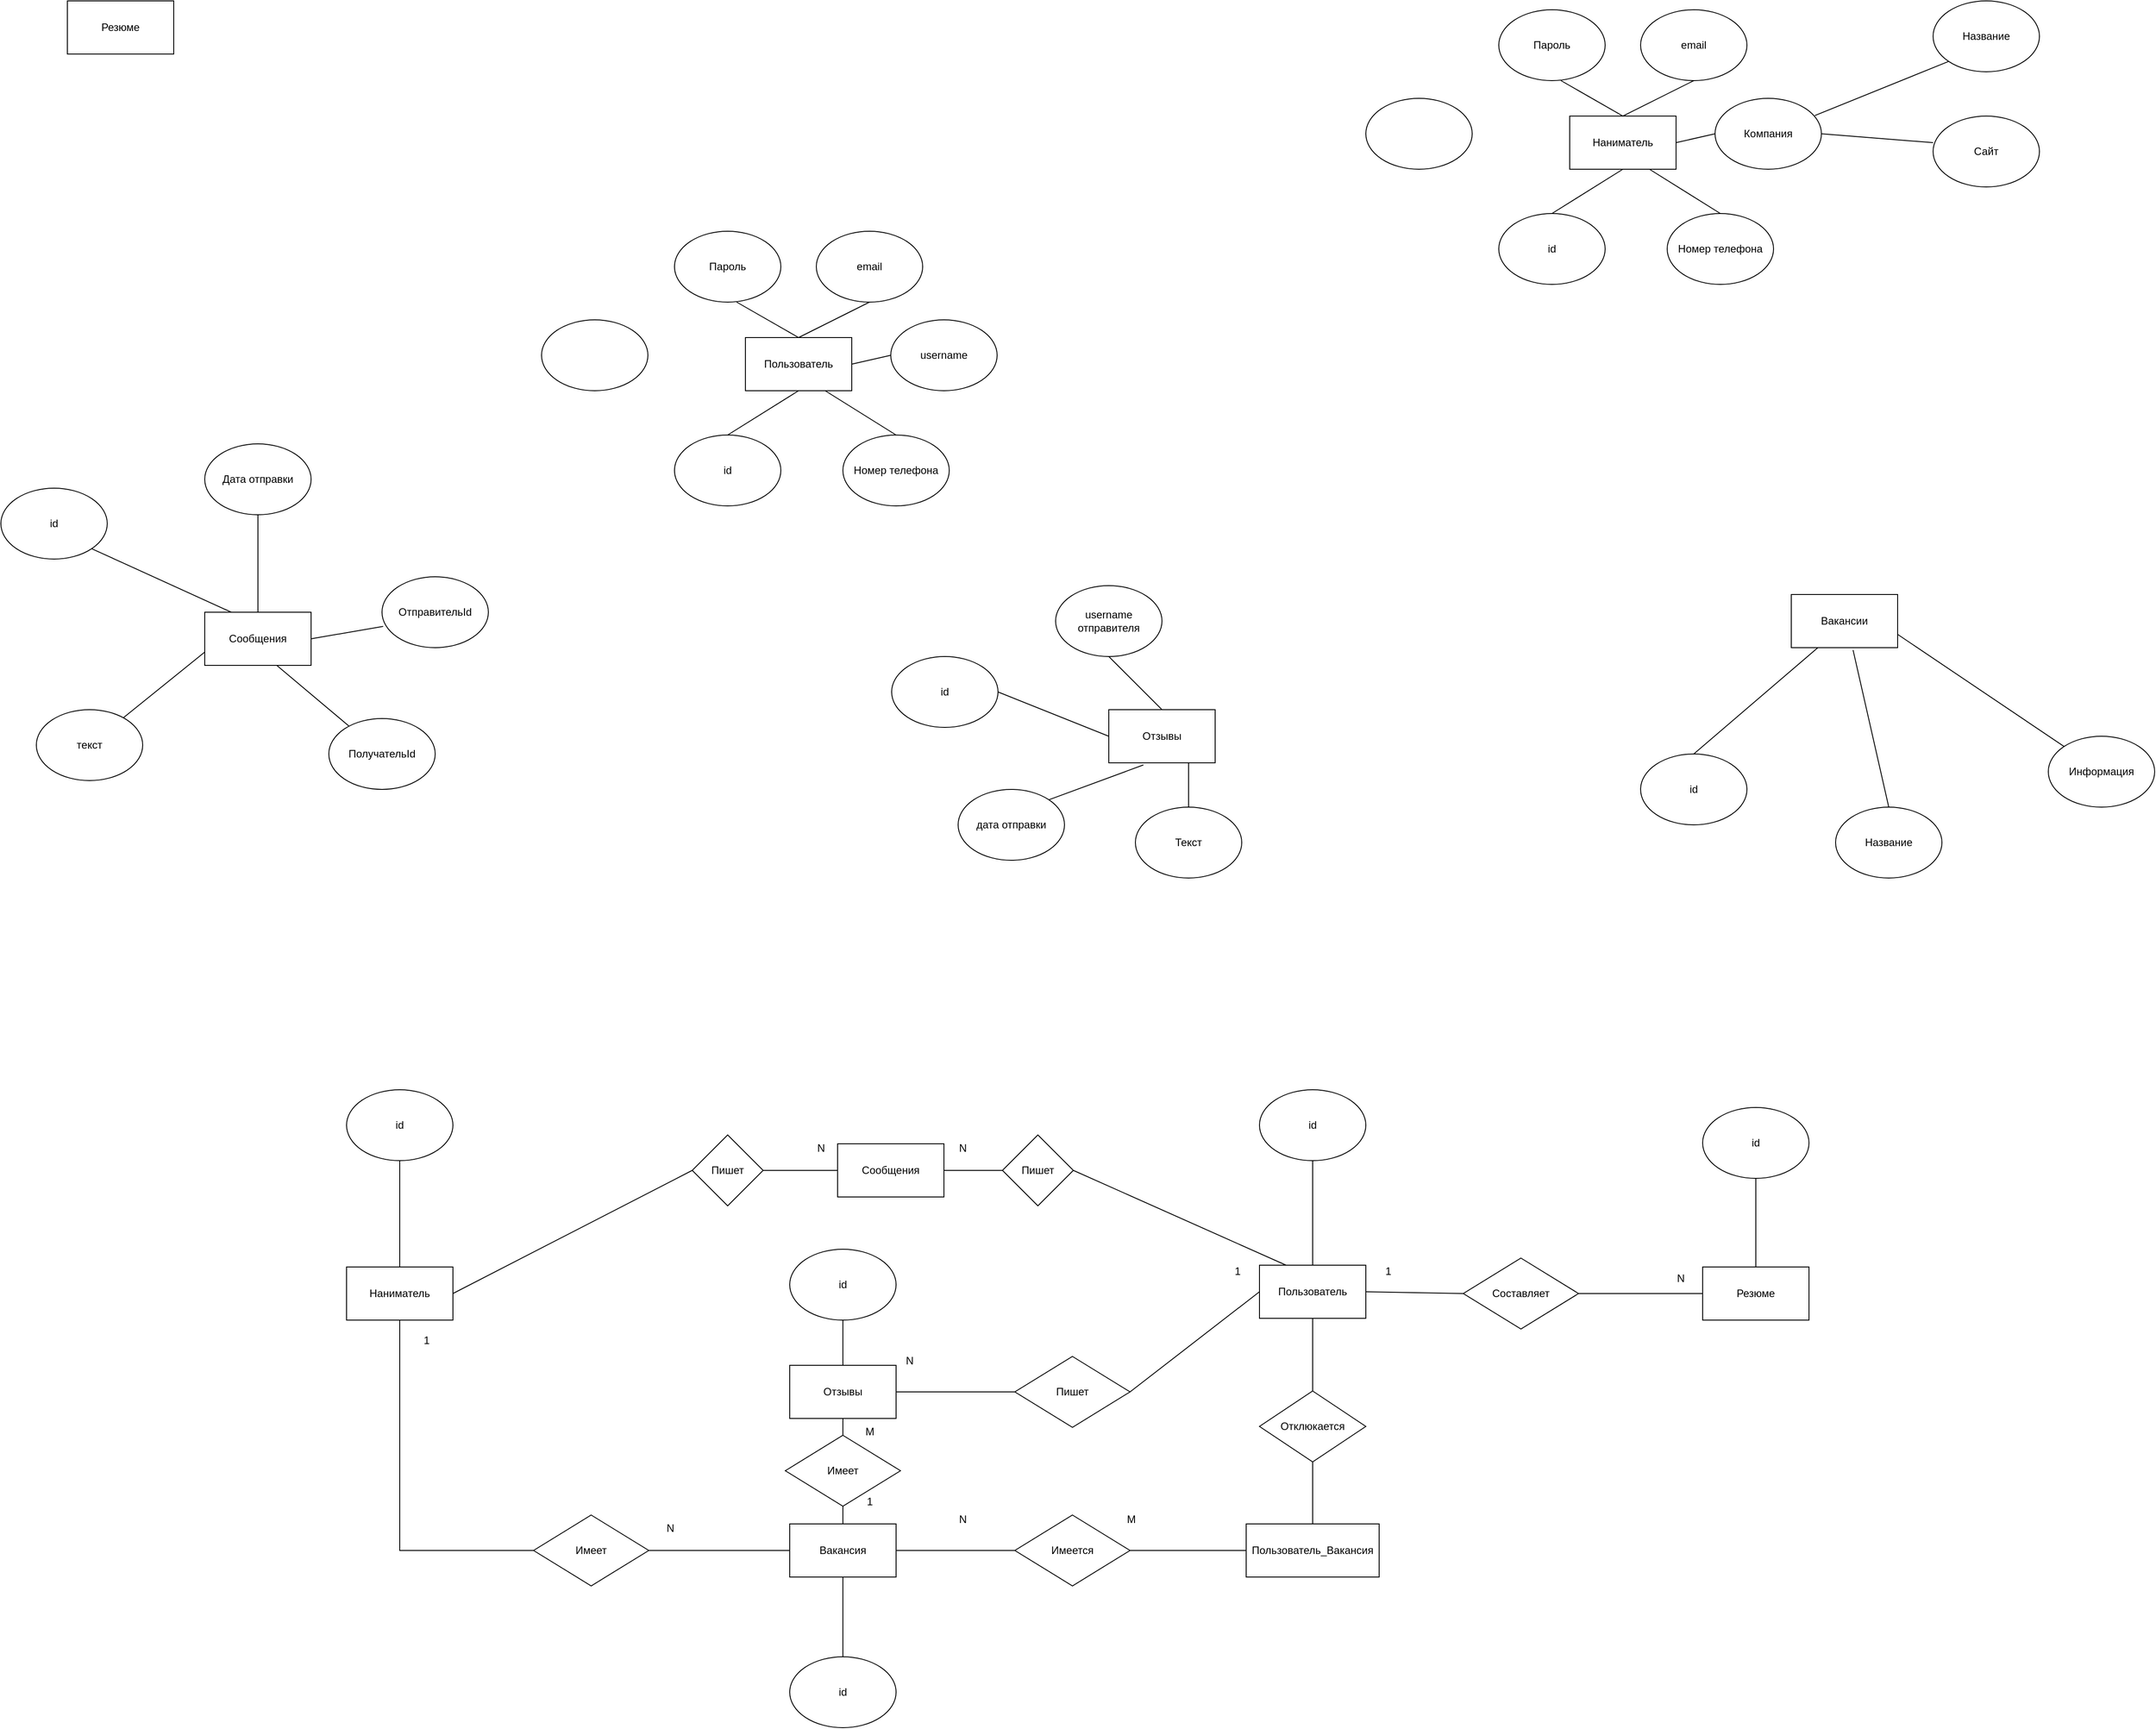 <mxfile version="24.8.4">
  <diagram name="Страница — 1" id="295Qwzn2GE-KxjHTh411">
    <mxGraphModel dx="3695" dy="2729" grid="1" gridSize="10" guides="1" tooltips="1" connect="1" arrows="1" fold="1" page="1" pageScale="1" pageWidth="827" pageHeight="1169" math="0" shadow="0">
      <root>
        <mxCell id="0" />
        <mxCell id="1" parent="0" />
        <mxCell id="BakAv0Op0QZZxzusyK7l-1" value="Пользователь" style="rounded=0;whiteSpace=wrap;html=1;" parent="1" vertex="1">
          <mxGeometry x="250" y="320" width="120" height="60" as="geometry" />
        </mxCell>
        <mxCell id="BakAv0Op0QZZxzusyK7l-3" value="Сообщения" style="rounded=0;whiteSpace=wrap;html=1;" parent="1" vertex="1">
          <mxGeometry x="-360" y="630" width="120" height="60" as="geometry" />
        </mxCell>
        <mxCell id="BakAv0Op0QZZxzusyK7l-4" value="Отзывы" style="rounded=0;whiteSpace=wrap;html=1;" parent="1" vertex="1">
          <mxGeometry x="660" y="740" width="120" height="60" as="geometry" />
        </mxCell>
        <mxCell id="BakAv0Op0QZZxzusyK7l-5" value="Резюме" style="rounded=0;whiteSpace=wrap;html=1;" parent="1" vertex="1">
          <mxGeometry x="-515" y="-60" width="120" height="60" as="geometry" />
        </mxCell>
        <mxCell id="BakAv0Op0QZZxzusyK7l-9" value="" style="ellipse;whiteSpace=wrap;html=1;" parent="1" vertex="1">
          <mxGeometry x="20" y="300" width="120" height="80" as="geometry" />
        </mxCell>
        <mxCell id="BakAv0Op0QZZxzusyK7l-11" value="Пароль" style="ellipse;whiteSpace=wrap;html=1;" parent="1" vertex="1">
          <mxGeometry x="170" y="200" width="120" height="80" as="geometry" />
        </mxCell>
        <mxCell id="BakAv0Op0QZZxzusyK7l-12" value="email" style="ellipse;whiteSpace=wrap;html=1;" parent="1" vertex="1">
          <mxGeometry x="330" y="200" width="120" height="80" as="geometry" />
        </mxCell>
        <mxCell id="BakAv0Op0QZZxzusyK7l-15" value="" style="endArrow=none;html=1;rounded=0;exitX=0.585;exitY=1;exitDx=0;exitDy=0;exitPerimeter=0;entryX=0.5;entryY=0;entryDx=0;entryDy=0;" parent="1" source="BakAv0Op0QZZxzusyK7l-11" target="BakAv0Op0QZZxzusyK7l-1" edge="1">
          <mxGeometry width="50" height="50" relative="1" as="geometry">
            <mxPoint x="320" y="550" as="sourcePoint" />
            <mxPoint x="370" y="500" as="targetPoint" />
          </mxGeometry>
        </mxCell>
        <mxCell id="BakAv0Op0QZZxzusyK7l-16" value="" style="endArrow=none;html=1;rounded=0;entryX=0.5;entryY=1;entryDx=0;entryDy=0;exitX=0.5;exitY=0;exitDx=0;exitDy=0;" parent="1" source="BakAv0Op0QZZxzusyK7l-1" target="BakAv0Op0QZZxzusyK7l-12" edge="1">
          <mxGeometry width="50" height="50" relative="1" as="geometry">
            <mxPoint x="400" y="420" as="sourcePoint" />
            <mxPoint x="450" y="370" as="targetPoint" />
          </mxGeometry>
        </mxCell>
        <mxCell id="BakAv0Op0QZZxzusyK7l-17" value="username" style="ellipse;whiteSpace=wrap;html=1;" parent="1" vertex="1">
          <mxGeometry x="414" y="300" width="120" height="80" as="geometry" />
        </mxCell>
        <mxCell id="BakAv0Op0QZZxzusyK7l-18" value="" style="endArrow=none;html=1;rounded=0;entryX=0;entryY=0.5;entryDx=0;entryDy=0;exitX=1;exitY=0.5;exitDx=0;exitDy=0;" parent="1" source="BakAv0Op0QZZxzusyK7l-1" target="BakAv0Op0QZZxzusyK7l-17" edge="1">
          <mxGeometry width="50" height="50" relative="1" as="geometry">
            <mxPoint x="310" y="490" as="sourcePoint" />
            <mxPoint x="360" y="440" as="targetPoint" />
          </mxGeometry>
        </mxCell>
        <mxCell id="BakAv0Op0QZZxzusyK7l-19" value="Номер телефона" style="ellipse;whiteSpace=wrap;html=1;" parent="1" vertex="1">
          <mxGeometry x="360" y="430" width="120" height="80" as="geometry" />
        </mxCell>
        <mxCell id="BakAv0Op0QZZxzusyK7l-20" value="" style="endArrow=none;html=1;rounded=0;entryX=0.75;entryY=1;entryDx=0;entryDy=0;exitX=0.5;exitY=0;exitDx=0;exitDy=0;" parent="1" source="BakAv0Op0QZZxzusyK7l-19" target="BakAv0Op0QZZxzusyK7l-1" edge="1">
          <mxGeometry width="50" height="50" relative="1" as="geometry">
            <mxPoint x="200" y="580" as="sourcePoint" />
            <mxPoint x="250" y="530" as="targetPoint" />
          </mxGeometry>
        </mxCell>
        <mxCell id="BakAv0Op0QZZxzusyK7l-21" value="id" style="ellipse;whiteSpace=wrap;html=1;" parent="1" vertex="1">
          <mxGeometry x="170" y="430" width="120" height="80" as="geometry" />
        </mxCell>
        <mxCell id="BakAv0Op0QZZxzusyK7l-23" value="" style="endArrow=none;html=1;rounded=0;entryX=0.5;entryY=1;entryDx=0;entryDy=0;exitX=0.5;exitY=0;exitDx=0;exitDy=0;" parent="1" source="BakAv0Op0QZZxzusyK7l-21" target="BakAv0Op0QZZxzusyK7l-1" edge="1">
          <mxGeometry width="50" height="50" relative="1" as="geometry">
            <mxPoint x="320" y="590" as="sourcePoint" />
            <mxPoint x="370" y="540" as="targetPoint" />
          </mxGeometry>
        </mxCell>
        <mxCell id="BakAv0Op0QZZxzusyK7l-44" value="Вакансии" style="rounded=0;whiteSpace=wrap;html=1;" parent="1" vertex="1">
          <mxGeometry x="1430" y="610" width="120" height="60" as="geometry" />
        </mxCell>
        <mxCell id="BakAv0Op0QZZxzusyK7l-47" value="id" style="ellipse;whiteSpace=wrap;html=1;" parent="1" vertex="1">
          <mxGeometry x="1260" y="790" width="120" height="80" as="geometry" />
        </mxCell>
        <mxCell id="BakAv0Op0QZZxzusyK7l-48" value="" style="endArrow=none;html=1;rounded=0;entryX=0.25;entryY=1;entryDx=0;entryDy=0;exitX=0.5;exitY=0;exitDx=0;exitDy=0;" parent="1" source="BakAv0Op0QZZxzusyK7l-47" target="BakAv0Op0QZZxzusyK7l-44" edge="1">
          <mxGeometry width="50" height="50" relative="1" as="geometry">
            <mxPoint x="1500" y="830" as="sourcePoint" />
            <mxPoint x="1550" y="780" as="targetPoint" />
          </mxGeometry>
        </mxCell>
        <mxCell id="BakAv0Op0QZZxzusyK7l-53" value="Наниматель" style="rounded=0;whiteSpace=wrap;html=1;" parent="1" vertex="1">
          <mxGeometry x="-200" y="1369" width="120" height="60" as="geometry" />
        </mxCell>
        <mxCell id="BakAv0Op0QZZxzusyK7l-54" value="id" style="ellipse;whiteSpace=wrap;html=1;" parent="1" vertex="1">
          <mxGeometry x="-200" y="1169" width="120" height="80" as="geometry" />
        </mxCell>
        <mxCell id="BakAv0Op0QZZxzusyK7l-57" value="Имеется" style="rhombus;whiteSpace=wrap;html=1;" parent="1" vertex="1">
          <mxGeometry x="554" y="1649" width="130" height="80" as="geometry" />
        </mxCell>
        <mxCell id="BakAv0Op0QZZxzusyK7l-58" value="Вакансия" style="rounded=0;whiteSpace=wrap;html=1;" parent="1" vertex="1">
          <mxGeometry x="300" y="1659" width="120" height="60" as="geometry" />
        </mxCell>
        <mxCell id="BakAv0Op0QZZxzusyK7l-59" value="id" style="ellipse;whiteSpace=wrap;html=1;" parent="1" vertex="1">
          <mxGeometry x="300" y="1809" width="120" height="80" as="geometry" />
        </mxCell>
        <mxCell id="BakAv0Op0QZZxzusyK7l-60" value="" style="endArrow=none;html=1;rounded=0;entryX=0.5;entryY=1;entryDx=0;entryDy=0;exitX=0.5;exitY=0;exitDx=0;exitDy=0;" parent="1" source="BakAv0Op0QZZxzusyK7l-53" target="BakAv0Op0QZZxzusyK7l-54" edge="1">
          <mxGeometry width="50" height="50" relative="1" as="geometry">
            <mxPoint x="-140" y="1299" as="sourcePoint" />
            <mxPoint x="-90" y="1249" as="targetPoint" />
          </mxGeometry>
        </mxCell>
        <mxCell id="BakAv0Op0QZZxzusyK7l-68" value="1" style="text;html=1;align=center;verticalAlign=middle;resizable=0;points=[];autosize=1;strokeColor=none;fillColor=none;" parent="1" vertex="1">
          <mxGeometry x="375" y="1619" width="30" height="30" as="geometry" />
        </mxCell>
        <mxCell id="BakAv0Op0QZZxzusyK7l-69" value="1" style="text;html=1;align=center;verticalAlign=middle;resizable=0;points=[];autosize=1;strokeColor=none;fillColor=none;" parent="1" vertex="1">
          <mxGeometry x="-125" y="1437" width="30" height="30" as="geometry" />
        </mxCell>
        <mxCell id="8bTpmSat7IOIBBQfmD_l-1" value="Наниматель" style="rounded=0;whiteSpace=wrap;html=1;" parent="1" vertex="1">
          <mxGeometry x="1180" y="70" width="120" height="60" as="geometry" />
        </mxCell>
        <mxCell id="8bTpmSat7IOIBBQfmD_l-2" value="" style="ellipse;whiteSpace=wrap;html=1;" parent="1" vertex="1">
          <mxGeometry x="950" y="50" width="120" height="80" as="geometry" />
        </mxCell>
        <mxCell id="8bTpmSat7IOIBBQfmD_l-3" value="Пароль" style="ellipse;whiteSpace=wrap;html=1;" parent="1" vertex="1">
          <mxGeometry x="1100" y="-50" width="120" height="80" as="geometry" />
        </mxCell>
        <mxCell id="8bTpmSat7IOIBBQfmD_l-4" value="email" style="ellipse;whiteSpace=wrap;html=1;" parent="1" vertex="1">
          <mxGeometry x="1260" y="-50" width="120" height="80" as="geometry" />
        </mxCell>
        <mxCell id="8bTpmSat7IOIBBQfmD_l-5" value="" style="endArrow=none;html=1;rounded=0;exitX=0.585;exitY=1;exitDx=0;exitDy=0;exitPerimeter=0;entryX=0.5;entryY=0;entryDx=0;entryDy=0;" parent="1" source="8bTpmSat7IOIBBQfmD_l-3" target="8bTpmSat7IOIBBQfmD_l-1" edge="1">
          <mxGeometry width="50" height="50" relative="1" as="geometry">
            <mxPoint x="1250" y="300" as="sourcePoint" />
            <mxPoint x="1300" y="250" as="targetPoint" />
          </mxGeometry>
        </mxCell>
        <mxCell id="8bTpmSat7IOIBBQfmD_l-6" value="" style="endArrow=none;html=1;rounded=0;entryX=0.5;entryY=1;entryDx=0;entryDy=0;exitX=0.5;exitY=0;exitDx=0;exitDy=0;" parent="1" source="8bTpmSat7IOIBBQfmD_l-1" target="8bTpmSat7IOIBBQfmD_l-4" edge="1">
          <mxGeometry width="50" height="50" relative="1" as="geometry">
            <mxPoint x="1330" y="170" as="sourcePoint" />
            <mxPoint x="1380" y="120" as="targetPoint" />
          </mxGeometry>
        </mxCell>
        <mxCell id="8bTpmSat7IOIBBQfmD_l-7" value="Компания" style="ellipse;whiteSpace=wrap;html=1;" parent="1" vertex="1">
          <mxGeometry x="1344" y="50" width="120" height="80" as="geometry" />
        </mxCell>
        <mxCell id="8bTpmSat7IOIBBQfmD_l-8" value="" style="endArrow=none;html=1;rounded=0;entryX=0;entryY=0.5;entryDx=0;entryDy=0;exitX=1;exitY=0.5;exitDx=0;exitDy=0;" parent="1" source="8bTpmSat7IOIBBQfmD_l-1" target="8bTpmSat7IOIBBQfmD_l-7" edge="1">
          <mxGeometry width="50" height="50" relative="1" as="geometry">
            <mxPoint x="1240" y="240" as="sourcePoint" />
            <mxPoint x="1290" y="190" as="targetPoint" />
          </mxGeometry>
        </mxCell>
        <mxCell id="8bTpmSat7IOIBBQfmD_l-9" value="Номер телефона" style="ellipse;whiteSpace=wrap;html=1;" parent="1" vertex="1">
          <mxGeometry x="1290" y="180" width="120" height="80" as="geometry" />
        </mxCell>
        <mxCell id="8bTpmSat7IOIBBQfmD_l-10" value="" style="endArrow=none;html=1;rounded=0;entryX=0.75;entryY=1;entryDx=0;entryDy=0;exitX=0.5;exitY=0;exitDx=0;exitDy=0;" parent="1" source="8bTpmSat7IOIBBQfmD_l-9" target="8bTpmSat7IOIBBQfmD_l-1" edge="1">
          <mxGeometry width="50" height="50" relative="1" as="geometry">
            <mxPoint x="1130" y="330" as="sourcePoint" />
            <mxPoint x="1180" y="280" as="targetPoint" />
          </mxGeometry>
        </mxCell>
        <mxCell id="8bTpmSat7IOIBBQfmD_l-11" value="id" style="ellipse;whiteSpace=wrap;html=1;" parent="1" vertex="1">
          <mxGeometry x="1100" y="180" width="120" height="80" as="geometry" />
        </mxCell>
        <mxCell id="8bTpmSat7IOIBBQfmD_l-12" value="" style="endArrow=none;html=1;rounded=0;entryX=0.5;entryY=1;entryDx=0;entryDy=0;exitX=0.5;exitY=0;exitDx=0;exitDy=0;" parent="1" source="8bTpmSat7IOIBBQfmD_l-11" target="8bTpmSat7IOIBBQfmD_l-1" edge="1">
          <mxGeometry width="50" height="50" relative="1" as="geometry">
            <mxPoint x="1250" y="340" as="sourcePoint" />
            <mxPoint x="1300" y="290" as="targetPoint" />
          </mxGeometry>
        </mxCell>
        <mxCell id="8bTpmSat7IOIBBQfmD_l-13" value="Название" style="ellipse;whiteSpace=wrap;html=1;" parent="1" vertex="1">
          <mxGeometry x="1590" y="-60" width="120" height="80" as="geometry" />
        </mxCell>
        <mxCell id="8bTpmSat7IOIBBQfmD_l-14" value="" style="endArrow=none;html=1;rounded=0;entryX=0;entryY=1;entryDx=0;entryDy=0;exitX=0.938;exitY=0.243;exitDx=0;exitDy=0;exitPerimeter=0;" parent="1" source="8bTpmSat7IOIBBQfmD_l-7" target="8bTpmSat7IOIBBQfmD_l-13" edge="1">
          <mxGeometry width="50" height="50" relative="1" as="geometry">
            <mxPoint x="1580" y="110" as="sourcePoint" />
            <mxPoint x="1630" y="60" as="targetPoint" />
          </mxGeometry>
        </mxCell>
        <mxCell id="8bTpmSat7IOIBBQfmD_l-15" value="Сайт" style="ellipse;whiteSpace=wrap;html=1;" parent="1" vertex="1">
          <mxGeometry x="1590" y="70" width="120" height="80" as="geometry" />
        </mxCell>
        <mxCell id="8bTpmSat7IOIBBQfmD_l-16" value="" style="endArrow=none;html=1;rounded=0;entryX=0;entryY=0.375;entryDx=0;entryDy=0;entryPerimeter=0;exitX=1;exitY=0.5;exitDx=0;exitDy=0;" parent="1" source="8bTpmSat7IOIBBQfmD_l-7" target="8bTpmSat7IOIBBQfmD_l-15" edge="1">
          <mxGeometry width="50" height="50" relative="1" as="geometry">
            <mxPoint x="1510" y="200" as="sourcePoint" />
            <mxPoint x="1560" y="150" as="targetPoint" />
          </mxGeometry>
        </mxCell>
        <mxCell id="8bTpmSat7IOIBBQfmD_l-17" value="id" style="ellipse;whiteSpace=wrap;html=1;" parent="1" vertex="1">
          <mxGeometry x="415" y="680" width="120" height="80" as="geometry" />
        </mxCell>
        <mxCell id="8bTpmSat7IOIBBQfmD_l-18" value="дата отправки" style="ellipse;whiteSpace=wrap;html=1;" parent="1" vertex="1">
          <mxGeometry x="490" y="830" width="120" height="80" as="geometry" />
        </mxCell>
        <mxCell id="8bTpmSat7IOIBBQfmD_l-19" value="Текст" style="ellipse;whiteSpace=wrap;html=1;" parent="1" vertex="1">
          <mxGeometry x="690" y="850" width="120" height="80" as="geometry" />
        </mxCell>
        <mxCell id="8bTpmSat7IOIBBQfmD_l-20" value="" style="endArrow=none;html=1;rounded=0;entryX=0;entryY=0.5;entryDx=0;entryDy=0;exitX=1;exitY=0.5;exitDx=0;exitDy=0;" parent="1" source="8bTpmSat7IOIBBQfmD_l-17" target="BakAv0Op0QZZxzusyK7l-4" edge="1">
          <mxGeometry width="50" height="50" relative="1" as="geometry">
            <mxPoint x="500" y="820" as="sourcePoint" />
            <mxPoint x="550" y="770" as="targetPoint" />
          </mxGeometry>
        </mxCell>
        <mxCell id="8bTpmSat7IOIBBQfmD_l-21" value="" style="endArrow=none;html=1;rounded=0;entryX=0.325;entryY=1.04;entryDx=0;entryDy=0;entryPerimeter=0;exitX=1;exitY=0;exitDx=0;exitDy=0;" parent="1" source="8bTpmSat7IOIBBQfmD_l-18" target="BakAv0Op0QZZxzusyK7l-4" edge="1">
          <mxGeometry width="50" height="50" relative="1" as="geometry">
            <mxPoint x="560" y="880" as="sourcePoint" />
            <mxPoint x="610" y="830" as="targetPoint" />
          </mxGeometry>
        </mxCell>
        <mxCell id="8bTpmSat7IOIBBQfmD_l-22" value="" style="endArrow=none;html=1;rounded=0;entryX=0.75;entryY=1;entryDx=0;entryDy=0;exitX=0.5;exitY=0;exitDx=0;exitDy=0;" parent="1" source="8bTpmSat7IOIBBQfmD_l-19" target="BakAv0Op0QZZxzusyK7l-4" edge="1">
          <mxGeometry width="50" height="50" relative="1" as="geometry">
            <mxPoint x="750" y="870" as="sourcePoint" />
            <mxPoint x="800" y="820" as="targetPoint" />
          </mxGeometry>
        </mxCell>
        <mxCell id="8bTpmSat7IOIBBQfmD_l-23" value="id" style="ellipse;whiteSpace=wrap;html=1;" parent="1" vertex="1">
          <mxGeometry x="-590" y="490" width="120" height="80" as="geometry" />
        </mxCell>
        <mxCell id="8bTpmSat7IOIBBQfmD_l-24" value="Дата отправки" style="ellipse;whiteSpace=wrap;html=1;" parent="1" vertex="1">
          <mxGeometry x="-360" y="440" width="120" height="80" as="geometry" />
        </mxCell>
        <mxCell id="8bTpmSat7IOIBBQfmD_l-25" value="ОтправительId" style="ellipse;whiteSpace=wrap;html=1;" parent="1" vertex="1">
          <mxGeometry x="-160" y="590" width="120" height="80" as="geometry" />
        </mxCell>
        <mxCell id="8bTpmSat7IOIBBQfmD_l-26" value="текст" style="ellipse;whiteSpace=wrap;html=1;" parent="1" vertex="1">
          <mxGeometry x="-550" y="740" width="120" height="80" as="geometry" />
        </mxCell>
        <mxCell id="8bTpmSat7IOIBBQfmD_l-27" value="username отправителя" style="ellipse;whiteSpace=wrap;html=1;" parent="1" vertex="1">
          <mxGeometry x="600" y="600" width="120" height="80" as="geometry" />
        </mxCell>
        <mxCell id="8bTpmSat7IOIBBQfmD_l-28" value="" style="endArrow=none;html=1;rounded=0;entryX=0.5;entryY=1;entryDx=0;entryDy=0;exitX=0.5;exitY=0;exitDx=0;exitDy=0;" parent="1" source="BakAv0Op0QZZxzusyK7l-4" target="8bTpmSat7IOIBBQfmD_l-27" edge="1">
          <mxGeometry width="50" height="50" relative="1" as="geometry">
            <mxPoint x="680" y="750" as="sourcePoint" />
            <mxPoint x="730" y="700" as="targetPoint" />
          </mxGeometry>
        </mxCell>
        <mxCell id="8bTpmSat7IOIBBQfmD_l-29" value="" style="endArrow=none;html=1;rounded=0;entryX=0;entryY=0.75;entryDx=0;entryDy=0;" parent="1" source="8bTpmSat7IOIBBQfmD_l-26" target="BakAv0Op0QZZxzusyK7l-3" edge="1">
          <mxGeometry width="50" height="50" relative="1" as="geometry">
            <mxPoint x="-470" y="680" as="sourcePoint" />
            <mxPoint x="-420" y="630" as="targetPoint" />
          </mxGeometry>
        </mxCell>
        <mxCell id="8bTpmSat7IOIBBQfmD_l-30" value="" style="endArrow=none;html=1;rounded=0;entryX=0.25;entryY=0;entryDx=0;entryDy=0;exitX=1;exitY=1;exitDx=0;exitDy=0;" parent="1" source="8bTpmSat7IOIBBQfmD_l-23" target="BakAv0Op0QZZxzusyK7l-3" edge="1">
          <mxGeometry width="50" height="50" relative="1" as="geometry">
            <mxPoint x="-510" y="640" as="sourcePoint" />
            <mxPoint x="-460" y="590" as="targetPoint" />
          </mxGeometry>
        </mxCell>
        <mxCell id="8bTpmSat7IOIBBQfmD_l-31" value="" style="endArrow=none;html=1;rounded=0;entryX=0.5;entryY=1;entryDx=0;entryDy=0;exitX=0.5;exitY=0;exitDx=0;exitDy=0;" parent="1" source="BakAv0Op0QZZxzusyK7l-3" target="8bTpmSat7IOIBBQfmD_l-24" edge="1">
          <mxGeometry width="50" height="50" relative="1" as="geometry">
            <mxPoint x="-280" y="620" as="sourcePoint" />
            <mxPoint x="-230" y="570" as="targetPoint" />
          </mxGeometry>
        </mxCell>
        <mxCell id="8bTpmSat7IOIBBQfmD_l-32" value="" style="endArrow=none;html=1;rounded=0;entryX=0.011;entryY=0.7;entryDx=0;entryDy=0;entryPerimeter=0;exitX=1;exitY=0.5;exitDx=0;exitDy=0;" parent="1" source="BakAv0Op0QZZxzusyK7l-3" target="8bTpmSat7IOIBBQfmD_l-25" edge="1">
          <mxGeometry width="50" height="50" relative="1" as="geometry">
            <mxPoint x="-220" y="760" as="sourcePoint" />
            <mxPoint x="-170" y="710" as="targetPoint" />
          </mxGeometry>
        </mxCell>
        <mxCell id="eR9YOrlXzDN1ILn9ln-8-1" value="Пользователь" style="rounded=0;whiteSpace=wrap;html=1;" vertex="1" parent="1">
          <mxGeometry x="830" y="1367" width="120" height="60" as="geometry" />
        </mxCell>
        <mxCell id="eR9YOrlXzDN1ILn9ln-8-2" value="id" style="ellipse;whiteSpace=wrap;html=1;" vertex="1" parent="1">
          <mxGeometry x="830" y="1169" width="120" height="80" as="geometry" />
        </mxCell>
        <mxCell id="eR9YOrlXzDN1ILn9ln-8-3" value="Отклюкается" style="rhombus;whiteSpace=wrap;html=1;" vertex="1" parent="1">
          <mxGeometry x="830" y="1509" width="120" height="80" as="geometry" />
        </mxCell>
        <mxCell id="eR9YOrlXzDN1ILn9ln-8-4" value="" style="endArrow=none;html=1;rounded=0;entryX=0.5;entryY=1;entryDx=0;entryDy=0;exitX=0.5;exitY=0;exitDx=0;exitDy=0;" edge="1" parent="1" source="eR9YOrlXzDN1ILn9ln-8-1" target="eR9YOrlXzDN1ILn9ln-8-2">
          <mxGeometry width="50" height="50" relative="1" as="geometry">
            <mxPoint x="890" y="1299" as="sourcePoint" />
            <mxPoint x="940" y="1249" as="targetPoint" />
          </mxGeometry>
        </mxCell>
        <mxCell id="eR9YOrlXzDN1ILn9ln-8-5" value="" style="endArrow=none;html=1;rounded=0;entryX=0.5;entryY=1;entryDx=0;entryDy=0;exitX=0.5;exitY=0;exitDx=0;exitDy=0;" edge="1" parent="1" source="eR9YOrlXzDN1ILn9ln-8-3" target="eR9YOrlXzDN1ILn9ln-8-1">
          <mxGeometry width="50" height="50" relative="1" as="geometry">
            <mxPoint x="920" y="1549" as="sourcePoint" />
            <mxPoint x="920" y="1429" as="targetPoint" />
          </mxGeometry>
        </mxCell>
        <mxCell id="eR9YOrlXzDN1ILn9ln-8-7" value="Пользователь_Вакансия" style="rounded=0;whiteSpace=wrap;html=1;" vertex="1" parent="1">
          <mxGeometry x="815" y="1659" width="150" height="60" as="geometry" />
        </mxCell>
        <mxCell id="eR9YOrlXzDN1ILn9ln-8-8" value="N" style="text;html=1;align=center;verticalAlign=middle;resizable=0;points=[];autosize=1;strokeColor=none;fillColor=none;" vertex="1" parent="1">
          <mxGeometry x="480" y="1639" width="30" height="30" as="geometry" />
        </mxCell>
        <mxCell id="eR9YOrlXzDN1ILn9ln-8-9" value="M" style="text;html=1;align=center;verticalAlign=middle;resizable=0;points=[];autosize=1;strokeColor=none;fillColor=none;" vertex="1" parent="1">
          <mxGeometry x="670" y="1639" width="30" height="30" as="geometry" />
        </mxCell>
        <mxCell id="eR9YOrlXzDN1ILn9ln-8-10" value="" style="endArrow=none;html=1;rounded=0;entryX=0;entryY=0.5;entryDx=0;entryDy=0;exitX=1;exitY=0.5;exitDx=0;exitDy=0;" edge="1" parent="1" source="BakAv0Op0QZZxzusyK7l-57" target="eR9YOrlXzDN1ILn9ln-8-7">
          <mxGeometry width="50" height="50" relative="1" as="geometry">
            <mxPoint x="440" y="1649" as="sourcePoint" />
            <mxPoint x="490" y="1599" as="targetPoint" />
          </mxGeometry>
        </mxCell>
        <mxCell id="eR9YOrlXzDN1ILn9ln-8-25" value="Резюме" style="rounded=0;whiteSpace=wrap;html=1;" vertex="1" parent="1">
          <mxGeometry x="1330" y="1369" width="120" height="60" as="geometry" />
        </mxCell>
        <mxCell id="eR9YOrlXzDN1ILn9ln-8-26" value="id" style="ellipse;whiteSpace=wrap;html=1;" vertex="1" parent="1">
          <mxGeometry x="1330" y="1189" width="120" height="80" as="geometry" />
        </mxCell>
        <mxCell id="eR9YOrlXzDN1ILn9ln-8-28" value="" style="endArrow=none;html=1;rounded=0;entryX=0.5;entryY=1;entryDx=0;entryDy=0;exitX=0.5;exitY=0;exitDx=0;exitDy=0;" edge="1" parent="1" source="eR9YOrlXzDN1ILn9ln-8-25" target="eR9YOrlXzDN1ILn9ln-8-26">
          <mxGeometry width="50" height="50" relative="1" as="geometry">
            <mxPoint x="1520" y="1479" as="sourcePoint" />
            <mxPoint x="1570" y="1429" as="targetPoint" />
          </mxGeometry>
        </mxCell>
        <mxCell id="eR9YOrlXzDN1ILn9ln-8-30" value="N" style="text;html=1;align=center;verticalAlign=middle;resizable=0;points=[];autosize=1;strokeColor=none;fillColor=none;" vertex="1" parent="1">
          <mxGeometry x="1290" y="1367" width="30" height="30" as="geometry" />
        </mxCell>
        <mxCell id="eR9YOrlXzDN1ILn9ln-8-33" value="" style="endArrow=none;html=1;rounded=0;exitX=1;exitY=0.5;exitDx=0;exitDy=0;entryX=0;entryY=0.5;entryDx=0;entryDy=0;" edge="1" parent="1" source="eR9YOrlXzDN1ILn9ln-8-1" target="eR9YOrlXzDN1ILn9ln-8-34">
          <mxGeometry width="50" height="50" relative="1" as="geometry">
            <mxPoint x="1030" y="1449" as="sourcePoint" />
            <mxPoint x="1060" y="1389" as="targetPoint" />
          </mxGeometry>
        </mxCell>
        <mxCell id="eR9YOrlXzDN1ILn9ln-8-34" value="Составляет" style="rhombus;whiteSpace=wrap;html=1;" vertex="1" parent="1">
          <mxGeometry x="1060" y="1359" width="130" height="80" as="geometry" />
        </mxCell>
        <mxCell id="eR9YOrlXzDN1ILn9ln-8-35" value="" style="endArrow=none;html=1;rounded=0;entryX=0;entryY=0.5;entryDx=0;entryDy=0;exitX=1;exitY=0.5;exitDx=0;exitDy=0;" edge="1" parent="1" source="eR9YOrlXzDN1ILn9ln-8-34" target="eR9YOrlXzDN1ILn9ln-8-25">
          <mxGeometry width="50" height="50" relative="1" as="geometry">
            <mxPoint x="1190" y="1539" as="sourcePoint" />
            <mxPoint x="1320" y="1397" as="targetPoint" />
          </mxGeometry>
        </mxCell>
        <mxCell id="eR9YOrlXzDN1ILn9ln-8-37" value="" style="endArrow=none;html=1;rounded=0;entryX=0.5;entryY=1;entryDx=0;entryDy=0;exitX=0.5;exitY=0;exitDx=0;exitDy=0;" edge="1" parent="1" source="BakAv0Op0QZZxzusyK7l-59" target="BakAv0Op0QZZxzusyK7l-58">
          <mxGeometry width="50" height="50" relative="1" as="geometry">
            <mxPoint x="300" y="1809" as="sourcePoint" />
            <mxPoint x="350" y="1759" as="targetPoint" />
          </mxGeometry>
        </mxCell>
        <mxCell id="eR9YOrlXzDN1ILn9ln-8-38" value="" style="endArrow=none;html=1;rounded=0;entryX=0.581;entryY=1.045;entryDx=0;entryDy=0;entryPerimeter=0;exitX=0.5;exitY=0;exitDx=0;exitDy=0;" edge="1" parent="1" source="eR9YOrlXzDN1ILn9ln-8-39" target="BakAv0Op0QZZxzusyK7l-44">
          <mxGeometry width="50" height="50" relative="1" as="geometry">
            <mxPoint x="1550" y="830" as="sourcePoint" />
            <mxPoint x="1600" y="780" as="targetPoint" />
          </mxGeometry>
        </mxCell>
        <mxCell id="eR9YOrlXzDN1ILn9ln-8-39" value="Название" style="ellipse;whiteSpace=wrap;html=1;" vertex="1" parent="1">
          <mxGeometry x="1480" y="850" width="120" height="80" as="geometry" />
        </mxCell>
        <mxCell id="eR9YOrlXzDN1ILn9ln-8-40" value="Информация" style="ellipse;whiteSpace=wrap;html=1;" vertex="1" parent="1">
          <mxGeometry x="1720" y="770" width="120" height="80" as="geometry" />
        </mxCell>
        <mxCell id="eR9YOrlXzDN1ILn9ln-8-41" value="" style="endArrow=none;html=1;rounded=0;entryX=1;entryY=0.75;entryDx=0;entryDy=0;" edge="1" parent="1" source="eR9YOrlXzDN1ILn9ln-8-40" target="BakAv0Op0QZZxzusyK7l-44">
          <mxGeometry width="50" height="50" relative="1" as="geometry">
            <mxPoint x="1670" y="730" as="sourcePoint" />
            <mxPoint x="1720" y="680" as="targetPoint" />
          </mxGeometry>
        </mxCell>
        <mxCell id="eR9YOrlXzDN1ILn9ln-8-42" value="1" style="text;html=1;align=center;verticalAlign=middle;resizable=0;points=[];autosize=1;strokeColor=none;fillColor=none;" vertex="1" parent="1">
          <mxGeometry x="790" y="1359" width="30" height="30" as="geometry" />
        </mxCell>
        <mxCell id="eR9YOrlXzDN1ILn9ln-8-43" value="Имеет" style="rhombus;whiteSpace=wrap;html=1;" vertex="1" parent="1">
          <mxGeometry x="11" y="1649" width="130" height="80" as="geometry" />
        </mxCell>
        <mxCell id="eR9YOrlXzDN1ILn9ln-8-44" value="" style="endArrow=none;html=1;rounded=0;entryX=0;entryY=0.5;entryDx=0;entryDy=0;exitX=1;exitY=0.5;exitDx=0;exitDy=0;" edge="1" parent="1" source="eR9YOrlXzDN1ILn9ln-8-43" target="BakAv0Op0QZZxzusyK7l-58">
          <mxGeometry width="50" height="50" relative="1" as="geometry">
            <mxPoint x="180" y="1709" as="sourcePoint" />
            <mxPoint x="230" y="1659" as="targetPoint" />
          </mxGeometry>
        </mxCell>
        <mxCell id="eR9YOrlXzDN1ILn9ln-8-45" value="N" style="text;html=1;align=center;verticalAlign=middle;resizable=0;points=[];autosize=1;strokeColor=none;fillColor=none;" vertex="1" parent="1">
          <mxGeometry x="150" y="1649" width="30" height="30" as="geometry" />
        </mxCell>
        <mxCell id="eR9YOrlXzDN1ILn9ln-8-46" value="" style="endArrow=none;html=1;rounded=0;entryX=0.5;entryY=1;entryDx=0;entryDy=0;exitX=0;exitY=0.5;exitDx=0;exitDy=0;" edge="1" parent="1" source="eR9YOrlXzDN1ILn9ln-8-43" target="BakAv0Op0QZZxzusyK7l-53">
          <mxGeometry width="50" height="50" relative="1" as="geometry">
            <mxPoint x="-140" y="1559" as="sourcePoint" />
            <mxPoint x="-90" y="1509" as="targetPoint" />
            <Array as="points">
              <mxPoint x="-140" y="1689" />
            </Array>
          </mxGeometry>
        </mxCell>
        <mxCell id="eR9YOrlXzDN1ILn9ln-8-47" value="" style="endArrow=none;html=1;rounded=0;entryX=0;entryY=0.5;entryDx=0;entryDy=0;exitX=1;exitY=0.5;exitDx=0;exitDy=0;" edge="1" parent="1" source="BakAv0Op0QZZxzusyK7l-58" target="BakAv0Op0QZZxzusyK7l-57">
          <mxGeometry width="50" height="50" relative="1" as="geometry">
            <mxPoint x="400" y="1799" as="sourcePoint" />
            <mxPoint x="450" y="1749" as="targetPoint" />
          </mxGeometry>
        </mxCell>
        <mxCell id="eR9YOrlXzDN1ILn9ln-8-48" value="" style="endArrow=none;html=1;rounded=0;entryX=0.5;entryY=1;entryDx=0;entryDy=0;exitX=0.5;exitY=0;exitDx=0;exitDy=0;" edge="1" parent="1" source="eR9YOrlXzDN1ILn9ln-8-7" target="eR9YOrlXzDN1ILn9ln-8-3">
          <mxGeometry width="50" height="50" relative="1" as="geometry">
            <mxPoint x="880" y="1649" as="sourcePoint" />
            <mxPoint x="930" y="1599" as="targetPoint" />
          </mxGeometry>
        </mxCell>
        <mxCell id="eR9YOrlXzDN1ILn9ln-8-49" value="Отзывы" style="rounded=0;whiteSpace=wrap;html=1;" vertex="1" parent="1">
          <mxGeometry x="300" y="1480" width="120" height="60" as="geometry" />
        </mxCell>
        <mxCell id="eR9YOrlXzDN1ILn9ln-8-50" value="Пишет" style="rhombus;whiteSpace=wrap;html=1;" vertex="1" parent="1">
          <mxGeometry x="554" y="1470" width="130" height="80" as="geometry" />
        </mxCell>
        <mxCell id="eR9YOrlXzDN1ILn9ln-8-51" value="Имеет" style="rhombus;whiteSpace=wrap;html=1;" vertex="1" parent="1">
          <mxGeometry x="295" y="1559" width="130" height="80" as="geometry" />
        </mxCell>
        <mxCell id="eR9YOrlXzDN1ILn9ln-8-53" value="" style="endArrow=none;html=1;rounded=0;entryX=0;entryY=0.5;entryDx=0;entryDy=0;exitX=1;exitY=0.5;exitDx=0;exitDy=0;" edge="1" parent="1" source="eR9YOrlXzDN1ILn9ln-8-50" target="eR9YOrlXzDN1ILn9ln-8-1">
          <mxGeometry width="50" height="50" relative="1" as="geometry">
            <mxPoint x="720" y="1469" as="sourcePoint" />
            <mxPoint x="770" y="1419" as="targetPoint" />
          </mxGeometry>
        </mxCell>
        <mxCell id="eR9YOrlXzDN1ILn9ln-8-54" value="" style="endArrow=none;html=1;rounded=0;entryX=0;entryY=0.5;entryDx=0;entryDy=0;exitX=1;exitY=0.5;exitDx=0;exitDy=0;" edge="1" parent="1" source="eR9YOrlXzDN1ILn9ln-8-49" target="eR9YOrlXzDN1ILn9ln-8-50">
          <mxGeometry width="50" height="50" relative="1" as="geometry">
            <mxPoint x="450" y="1529" as="sourcePoint" />
            <mxPoint x="500" y="1479" as="targetPoint" />
          </mxGeometry>
        </mxCell>
        <mxCell id="eR9YOrlXzDN1ILn9ln-8-57" value="" style="endArrow=none;html=1;rounded=0;entryX=0.5;entryY=1;entryDx=0;entryDy=0;exitX=0.5;exitY=0;exitDx=0;exitDy=0;" edge="1" parent="1" source="BakAv0Op0QZZxzusyK7l-58" target="eR9YOrlXzDN1ILn9ln-8-51">
          <mxGeometry width="50" height="50" relative="1" as="geometry">
            <mxPoint x="330" y="1659" as="sourcePoint" />
            <mxPoint x="380" y="1609" as="targetPoint" />
          </mxGeometry>
        </mxCell>
        <mxCell id="eR9YOrlXzDN1ILn9ln-8-58" value="" style="endArrow=none;html=1;rounded=0;entryX=0.5;entryY=1;entryDx=0;entryDy=0;exitX=0.5;exitY=0;exitDx=0;exitDy=0;" edge="1" parent="1" source="eR9YOrlXzDN1ILn9ln-8-51" target="eR9YOrlXzDN1ILn9ln-8-49">
          <mxGeometry width="50" height="50" relative="1" as="geometry">
            <mxPoint x="320" y="1559" as="sourcePoint" />
            <mxPoint x="370" y="1509" as="targetPoint" />
          </mxGeometry>
        </mxCell>
        <mxCell id="eR9YOrlXzDN1ILn9ln-8-59" value="1" style="text;html=1;align=center;verticalAlign=middle;resizable=0;points=[];autosize=1;strokeColor=none;fillColor=none;" vertex="1" parent="1">
          <mxGeometry x="960" y="1359" width="30" height="30" as="geometry" />
        </mxCell>
        <mxCell id="eR9YOrlXzDN1ILn9ln-8-60" value="N" style="text;html=1;align=center;verticalAlign=middle;resizable=0;points=[];autosize=1;strokeColor=none;fillColor=none;" vertex="1" parent="1">
          <mxGeometry x="420" y="1460" width="30" height="30" as="geometry" />
        </mxCell>
        <mxCell id="eR9YOrlXzDN1ILn9ln-8-61" value="M" style="text;html=1;align=center;verticalAlign=middle;resizable=0;points=[];autosize=1;strokeColor=none;fillColor=none;" vertex="1" parent="1">
          <mxGeometry x="375" y="1540" width="30" height="30" as="geometry" />
        </mxCell>
        <mxCell id="eR9YOrlXzDN1ILn9ln-8-62" value="ПолучательId" style="ellipse;whiteSpace=wrap;html=1;" vertex="1" parent="1">
          <mxGeometry x="-220" y="750" width="120" height="80" as="geometry" />
        </mxCell>
        <mxCell id="eR9YOrlXzDN1ILn9ln-8-63" value="" style="endArrow=none;html=1;rounded=0;entryX=0.676;entryY=0.998;entryDx=0;entryDy=0;entryPerimeter=0;" edge="1" parent="1" source="eR9YOrlXzDN1ILn9ln-8-62" target="BakAv0Op0QZZxzusyK7l-3">
          <mxGeometry width="50" height="50" relative="1" as="geometry">
            <mxPoint x="-330" y="800" as="sourcePoint" />
            <mxPoint x="-280" y="750" as="targetPoint" />
          </mxGeometry>
        </mxCell>
        <mxCell id="eR9YOrlXzDN1ILn9ln-8-64" value="id" style="ellipse;whiteSpace=wrap;html=1;" vertex="1" parent="1">
          <mxGeometry x="300" y="1349" width="120" height="80" as="geometry" />
        </mxCell>
        <mxCell id="eR9YOrlXzDN1ILn9ln-8-65" value="" style="endArrow=none;html=1;rounded=0;entryX=0.5;entryY=1;entryDx=0;entryDy=0;exitX=0.5;exitY=0;exitDx=0;exitDy=0;" edge="1" parent="1" source="eR9YOrlXzDN1ILn9ln-8-49" target="eR9YOrlXzDN1ILn9ln-8-64">
          <mxGeometry width="50" height="50" relative="1" as="geometry">
            <mxPoint x="360" y="1430" as="sourcePoint" />
            <mxPoint x="420" y="1380" as="targetPoint" />
          </mxGeometry>
        </mxCell>
        <mxCell id="eR9YOrlXzDN1ILn9ln-8-69" value="" style="endArrow=none;html=1;rounded=0;exitX=1;exitY=0.5;exitDx=0;exitDy=0;entryX=0;entryY=0.5;entryDx=0;entryDy=0;" edge="1" parent="1" source="BakAv0Op0QZZxzusyK7l-53" target="eR9YOrlXzDN1ILn9ln-8-75">
          <mxGeometry width="50" height="50" relative="1" as="geometry">
            <mxPoint x="-530" y="1399" as="sourcePoint" />
            <mxPoint x="190" y="1280" as="targetPoint" />
          </mxGeometry>
        </mxCell>
        <mxCell id="eR9YOrlXzDN1ILn9ln-8-75" value="Пишет" style="rhombus;whiteSpace=wrap;html=1;" vertex="1" parent="1">
          <mxGeometry x="190" y="1220" width="80" height="80" as="geometry" />
        </mxCell>
        <mxCell id="eR9YOrlXzDN1ILn9ln-8-76" value="Сообщения" style="rounded=0;whiteSpace=wrap;html=1;" vertex="1" parent="1">
          <mxGeometry x="354" y="1230" width="120" height="60" as="geometry" />
        </mxCell>
        <mxCell id="eR9YOrlXzDN1ILn9ln-8-77" value="Пишет" style="rhombus;whiteSpace=wrap;html=1;" vertex="1" parent="1">
          <mxGeometry x="540" y="1220" width="80" height="80" as="geometry" />
        </mxCell>
        <mxCell id="eR9YOrlXzDN1ILn9ln-8-78" value="" style="endArrow=none;html=1;rounded=0;entryX=0.25;entryY=0;entryDx=0;entryDy=0;exitX=1;exitY=0.5;exitDx=0;exitDy=0;" edge="1" parent="1" source="eR9YOrlXzDN1ILn9ln-8-77" target="eR9YOrlXzDN1ILn9ln-8-1">
          <mxGeometry width="50" height="50" relative="1" as="geometry">
            <mxPoint x="700" y="1373" as="sourcePoint" />
            <mxPoint x="850" y="1300" as="targetPoint" />
          </mxGeometry>
        </mxCell>
        <mxCell id="eR9YOrlXzDN1ILn9ln-8-79" value="" style="endArrow=none;html=1;rounded=0;entryX=0;entryY=0.5;entryDx=0;entryDy=0;exitX=1;exitY=0.5;exitDx=0;exitDy=0;" edge="1" parent="1" source="eR9YOrlXzDN1ILn9ln-8-76" target="eR9YOrlXzDN1ILn9ln-8-77">
          <mxGeometry width="50" height="50" relative="1" as="geometry">
            <mxPoint x="570" y="1410" as="sourcePoint" />
            <mxPoint x="620" y="1360" as="targetPoint" />
          </mxGeometry>
        </mxCell>
        <mxCell id="eR9YOrlXzDN1ILn9ln-8-80" value="" style="endArrow=none;html=1;rounded=0;exitX=1;exitY=0.5;exitDx=0;exitDy=0;entryX=0;entryY=0.5;entryDx=0;entryDy=0;" edge="1" parent="1" source="eR9YOrlXzDN1ILn9ln-8-75" target="eR9YOrlXzDN1ILn9ln-8-76">
          <mxGeometry width="50" height="50" relative="1" as="geometry">
            <mxPoint x="410" y="1280" as="sourcePoint" />
            <mxPoint x="460" y="1230" as="targetPoint" />
          </mxGeometry>
        </mxCell>
        <mxCell id="eR9YOrlXzDN1ILn9ln-8-81" value="N" style="text;html=1;align=center;verticalAlign=middle;resizable=0;points=[];autosize=1;strokeColor=none;fillColor=none;" vertex="1" parent="1">
          <mxGeometry x="320" y="1220" width="30" height="30" as="geometry" />
        </mxCell>
        <mxCell id="eR9YOrlXzDN1ILn9ln-8-82" value="N" style="text;html=1;align=center;verticalAlign=middle;resizable=0;points=[];autosize=1;strokeColor=none;fillColor=none;" vertex="1" parent="1">
          <mxGeometry x="480" y="1220" width="30" height="30" as="geometry" />
        </mxCell>
      </root>
    </mxGraphModel>
  </diagram>
</mxfile>
